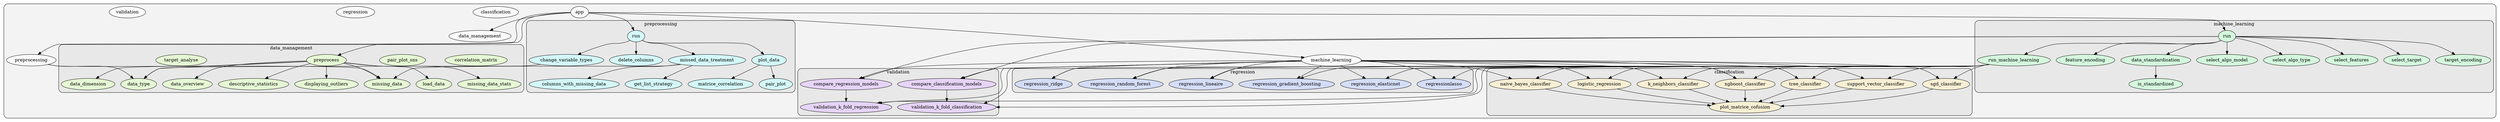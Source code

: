 digraph G {
    graph [rankdir=TB, clusterrank="local"];
    subgraph cluster_G {

        graph [style="filled,rounded",fillcolor="#80808018", label=""];
        app [label="app", style="filled", fillcolor="#ffffffb2", fontcolor="#000000", group="0"];
        classification [label="classification", style="filled", fillcolor="#ffffffb2", fontcolor="#000000", group="1"];
        data_management [label="data_management", style="filled", fillcolor="#ffffffb2", fontcolor="#000000", group="2"];
        machine_learning [label="machine_learning", style="filled", fillcolor="#ffffffb2", fontcolor="#000000", group="3"];
        preprocessing [label="preprocessing", style="filled", fillcolor="#ffffffb2", fontcolor="#000000", group="4"];
        regression [label="regression", style="filled", fillcolor="#ffffffb2", fontcolor="#000000", group="5"];
        validation [label="validation", style="filled", fillcolor="#ffffffb2", fontcolor="#000000", group="6"];
        subgraph cluster_classification {

            graph [style="filled,rounded",fillcolor="#80808018", label="classification"];
            classification__k_neighbors_classifier [label="k_neighbors_classifier", style="filled", fillcolor="#fef2ccb2", fontcolor="#000000", group="1"];
            classification__logistic_regression [label="logistic_regression", style="filled", fillcolor="#fef2ccb2", fontcolor="#000000", group="1"];
            classification__naive_bayes_classifier [label="naive_bayes_classifier", style="filled", fillcolor="#fef2ccb2", fontcolor="#000000", group="1"];
            classification__plot_matrice_cofusion [label="plot_matrice_cofusion", style="filled", fillcolor="#fef2ccb2", fontcolor="#000000", group="1"];
            classification__sgd_classifier [label="sgd_classifier", style="filled", fillcolor="#fef2ccb2", fontcolor="#000000", group="1"];
            classification__support_vector_classifier [label="support_vector_classifier", style="filled", fillcolor="#fef2ccb2", fontcolor="#000000", group="1"];
            classification__tree_classifier [label="tree_classifier", style="filled", fillcolor="#fef2ccb2", fontcolor="#000000", group="1"];
            classification__xgboost_classifier [label="xgboost_classifier", style="filled", fillcolor="#fef2ccb2", fontcolor="#000000", group="1"];
        }
        subgraph cluster_data_management {

            graph [style="filled,rounded",fillcolor="#80808018", label="data_management"];
            data_management__correlation_matrix [label="correlation_matrix", style="filled", fillcolor="#e5feccb2", fontcolor="#000000", group="2"];
            data_management__data_dimension [label="data_dimension", style="filled", fillcolor="#e5feccb2", fontcolor="#000000", group="2"];
            data_management__data_overview [label="data_overview", style="filled", fillcolor="#e5feccb2", fontcolor="#000000", group="2"];
            data_management__data_type [label="data_type", style="filled", fillcolor="#e5feccb2", fontcolor="#000000", group="2"];
            data_management__descriptive_statistics [label="descriptive_statistics", style="filled", fillcolor="#e5feccb2", fontcolor="#000000", group="2"];
            data_management__displaying_outliers [label="displaying_outliers", style="filled", fillcolor="#e5feccb2", fontcolor="#000000", group="2"];
            data_management__load_data [label="load_data", style="filled", fillcolor="#e5feccb2", fontcolor="#000000", group="2"];
            data_management__missing_data [label="missing_data", style="filled", fillcolor="#e5feccb2", fontcolor="#000000", group="2"];
            data_management__missing_data_stats [label="missing_data_stats", style="filled", fillcolor="#e5feccb2", fontcolor="#000000", group="2"];
            data_management__pair_plot_sns [label="pair_plot_sns", style="filled", fillcolor="#e5feccb2", fontcolor="#000000", group="2"];
            data_management__preprocess [label="preprocess", style="filled", fillcolor="#e5feccb2", fontcolor="#000000", group="2"];
            data_management__target_analyse [label="target_analyse", style="filled", fillcolor="#e5feccb2", fontcolor="#000000", group="2"];
        }
        subgraph cluster_machine_learning {

            graph [style="filled,rounded",fillcolor="#80808018", label="machine_learning"];
            machine_learning__data_standardisation [label="data_standardisation", style="filled", fillcolor="#ccfed8b2", fontcolor="#000000", group="3"];
            machine_learning__feature_encoding [label="feature_encoding", style="filled", fillcolor="#ccfed8b2", fontcolor="#000000", group="3"];
            machine_learning__is_standardized [label="is_standardized", style="filled", fillcolor="#ccfed8b2", fontcolor="#000000", group="3"];
            machine_learning__run [label="run", style="filled", fillcolor="#ccfed8b2", fontcolor="#000000", group="3"];
            machine_learning__run_machine_learning [label="run_machine_learning", style="filled", fillcolor="#ccfed8b2", fontcolor="#000000", group="3"];
            machine_learning__select_algo_model [label="select_algo_model", style="filled", fillcolor="#ccfed8b2", fontcolor="#000000", group="3"];
            machine_learning__select_algo_type [label="select_algo_type", style="filled", fillcolor="#ccfed8b2", fontcolor="#000000", group="3"];
            machine_learning__select_features [label="select_features", style="filled", fillcolor="#ccfed8b2", fontcolor="#000000", group="3"];
            machine_learning__select_target [label="select_target", style="filled", fillcolor="#ccfed8b2", fontcolor="#000000", group="3"];
            machine_learning__target_encoding [label="target_encoding", style="filled", fillcolor="#ccfed8b2", fontcolor="#000000", group="3"];
        }
        subgraph cluster_preprocessing {

            graph [style="filled,rounded",fillcolor="#80808018", label="preprocessing"];
            preprocessing__change_variable_types [label="change_variable_types", style="filled", fillcolor="#ccfefeb2", fontcolor="#000000", group="4"];
            preprocessing__columns_with_missing_data [label="columns_with_missing_data", style="filled", fillcolor="#ccfefeb2", fontcolor="#000000", group="4"];
            preprocessing__delete_columns [label="delete_columns", style="filled", fillcolor="#ccfefeb2", fontcolor="#000000", group="4"];
            preprocessing__get_list_strategy [label="get_list_strategy", style="filled", fillcolor="#ccfefeb2", fontcolor="#000000", group="4"];
            preprocessing__matrice_correlation [label="matrice_correlation", style="filled", fillcolor="#ccfefeb2", fontcolor="#000000", group="4"];
            preprocessing__missed_data_treatment [label="missed_data_treatment", style="filled", fillcolor="#ccfefeb2", fontcolor="#000000", group="4"];
            preprocessing__pair_plot [label="pair_plot", style="filled", fillcolor="#ccfefeb2", fontcolor="#000000", group="4"];
            preprocessing__plot_data [label="plot_data", style="filled", fillcolor="#ccfefeb2", fontcolor="#000000", group="4"];
            preprocessing__run [label="run", style="filled", fillcolor="#ccfefeb2", fontcolor="#000000", group="4"];
        }
        subgraph cluster_regression {

            graph [style="filled,rounded",fillcolor="#80808018", label="regression"];
            regression__regression_elasticnet [label="regression_elasticnet", style="filled", fillcolor="#ccd8feb2", fontcolor="#000000", group="5"];
            regression__regression_gradient_boosting [label="regression_gradient_boosting", style="filled", fillcolor="#ccd8feb2", fontcolor="#000000", group="5"];
            regression__regression_lineaire [label="regression_lineaire", style="filled", fillcolor="#ccd8feb2", fontcolor="#000000", group="5"];
            regression__regression_random_forest [label="regression_random_forest", style="filled", fillcolor="#ccd8feb2", fontcolor="#000000", group="5"];
            regression__regression_ridge [label="regression_ridge", style="filled", fillcolor="#ccd8feb2", fontcolor="#000000", group="5"];
            regression__regressionlasso [label="regressionlasso", style="filled", fillcolor="#ccd8feb2", fontcolor="#000000", group="5"];
        }
        subgraph cluster_validation {

            graph [style="filled,rounded",fillcolor="#80808018", label="validation"];
            validation__compare_classification_models [label="compare_classification_models", style="filled", fillcolor="#e5ccfeb2", fontcolor="#000000", group="6"];
            validation__compare_regression_models [label="compare_regression_models", style="filled", fillcolor="#e5ccfeb2", fontcolor="#000000", group="6"];
            validation__validation_k_fold_classification [label="validation_k_fold_classification", style="filled", fillcolor="#e5ccfeb2", fontcolor="#000000", group="6"];
            validation__validation_k_fold_regression [label="validation_k_fold_regression", style="filled", fillcolor="#e5ccfeb2", fontcolor="#000000", group="6"];
        }
    }
        classification__tree_classifier -> classification__plot_matrice_cofusion [style="solid", color="#000000"];
        classification__logistic_regression -> classification__plot_matrice_cofusion [style="solid", color="#000000"];
        classification__k_neighbors_classifier -> classification__plot_matrice_cofusion [style="solid", color="#000000"];
        classification__support_vector_classifier -> classification__plot_matrice_cofusion [style="solid", color="#000000"];
        classification__naive_bayes_classifier -> classification__plot_matrice_cofusion [style="solid", color="#000000"];
        classification__xgboost_classifier -> classification__plot_matrice_cofusion [style="solid", color="#000000"];
        classification__sgd_classifier -> classification__plot_matrice_cofusion [style="solid", color="#000000"];
        preprocessing -> data_management__data_type [style="solid", color="#000000"];
        preprocessing -> data_management__missing_data [style="solid", color="#000000"];
        preprocessing__change_variable_types -> data_management__data_type [style="solid", color="#000000"];
        preprocessing__missed_data_treatment -> data_management__missing_data [style="solid", color="#000000"];
        preprocessing__missed_data_treatment -> preprocessing__get_list_strategy [style="solid", color="#000000"];
        preprocessing__missed_data_treatment -> preprocessing__columns_with_missing_data [style="solid", color="#000000"];
        preprocessing__plot_data -> preprocessing__pair_plot [style="solid", color="#000000"];
        preprocessing__plot_data -> preprocessing__matrice_correlation [style="solid", color="#000000"];
        preprocessing__run -> preprocessing__plot_data [style="solid", color="#000000"];
        preprocessing__run -> preprocessing__missed_data_treatment [style="solid", color="#000000"];
        preprocessing__run -> preprocessing__delete_columns [style="solid", color="#000000"];
        preprocessing__run -> preprocessing__change_variable_types [style="solid", color="#000000"];
        machine_learning -> regression__regression_gradient_boosting [style="solid", color="#000000"];
        machine_learning -> validation__validation_k_fold_regression [style="solid", color="#000000"];
        machine_learning -> validation__compare_regression_models [style="solid", color="#000000"];
        machine_learning -> regression__regression_lineaire [style="solid", color="#000000"];
        machine_learning -> validation__compare_classification_models [style="solid", color="#000000"];
        machine_learning -> classification__sgd_classifier [style="solid", color="#000000"];
        machine_learning -> regression__regression_random_forest [style="solid", color="#000000"];
        machine_learning -> classification__support_vector_classifier [style="solid", color="#000000"];
        machine_learning -> validation__validation_k_fold_classification [style="solid", color="#000000"];
        machine_learning -> regression__regressionlasso [style="solid", color="#000000"];
        machine_learning -> classification__k_neighbors_classifier [style="solid", color="#000000"];
        machine_learning -> classification__logistic_regression [style="solid", color="#000000"];
        machine_learning -> regression__regression_ridge [style="solid", color="#000000"];
        machine_learning -> regression__regression_elasticnet [style="solid", color="#000000"];
        machine_learning -> classification__xgboost_classifier [style="solid", color="#000000"];
        machine_learning -> classification__tree_classifier [style="solid", color="#000000"];
        machine_learning -> classification__naive_bayes_classifier [style="solid", color="#000000"];
        machine_learning__data_standardisation -> machine_learning__is_standardized [style="solid", color="#000000"];
        machine_learning__run_machine_learning -> regression__regression_gradient_boosting [style="solid", color="#000000"];
        machine_learning__run_machine_learning -> validation__validation_k_fold_regression [style="solid", color="#000000"];
        machine_learning__run_machine_learning -> regression__regression_lineaire [style="solid", color="#000000"];
        machine_learning__run_machine_learning -> classification__sgd_classifier [style="solid", color="#000000"];
        machine_learning__run_machine_learning -> regression__regression_random_forest [style="solid", color="#000000"];
        machine_learning__run_machine_learning -> classification__support_vector_classifier [style="solid", color="#000000"];
        machine_learning__run_machine_learning -> validation__validation_k_fold_classification [style="solid", color="#000000"];
        machine_learning__run_machine_learning -> regression__regressionlasso [style="solid", color="#000000"];
        machine_learning__run_machine_learning -> classification__k_neighbors_classifier [style="solid", color="#000000"];
        machine_learning__run_machine_learning -> classification__logistic_regression [style="solid", color="#000000"];
        machine_learning__run_machine_learning -> regression__regression_ridge [style="solid", color="#000000"];
        machine_learning__run_machine_learning -> regression__regression_elasticnet [style="solid", color="#000000"];
        machine_learning__run_machine_learning -> classification__xgboost_classifier [style="solid", color="#000000"];
        machine_learning__run_machine_learning -> classification__tree_classifier [style="solid", color="#000000"];
        machine_learning__run_machine_learning -> classification__naive_bayes_classifier [style="solid", color="#000000"];
        machine_learning__run -> validation__compare_regression_models [style="solid", color="#000000"];
        machine_learning__run -> machine_learning__select_algo_type [style="solid", color="#000000"];
        machine_learning__run -> validation__compare_classification_models [style="solid", color="#000000"];
        machine_learning__run -> machine_learning__select_algo_model [style="solid", color="#000000"];
        machine_learning__run -> machine_learning__feature_encoding [style="solid", color="#000000"];
        machine_learning__run -> machine_learning__run_machine_learning [style="solid", color="#000000"];
        machine_learning__run -> machine_learning__data_standardisation [style="solid", color="#000000"];
        machine_learning__run -> machine_learning__target_encoding [style="solid", color="#000000"];
        machine_learning__run -> machine_learning__select_features [style="solid", color="#000000"];
        machine_learning__run -> machine_learning__select_target [style="solid", color="#000000"];
        app -> preprocessing [style="solid", color="#000000"];
        app -> machine_learning [style="solid", color="#000000"];
        app -> machine_learning__run [style="solid", color="#000000"];
        app -> data_management [style="solid", color="#000000"];
        app -> preprocessing__run [style="solid", color="#000000"];
        app -> data_management__preprocess [style="solid", color="#000000"];
        data_management__preprocess -> data_management__descriptive_statistics [style="solid", color="#000000"];
        data_management__preprocess -> data_management__data_type [style="solid", color="#000000"];
        data_management__preprocess -> data_management__data_overview [style="solid", color="#000000"];
        data_management__preprocess -> data_management__missing_data [style="solid", color="#000000"];
        data_management__preprocess -> data_management__missing_data_stats [style="solid", color="#000000"];
        data_management__preprocess -> data_management__displaying_outliers [style="solid", color="#000000"];
        data_management__preprocess -> data_management__data_dimension [style="solid", color="#000000"];
        data_management__preprocess -> data_management__load_data [style="solid", color="#000000"];
        validation__compare_regression_models -> validation__validation_k_fold_regression [style="solid", color="#000000"];
        validation__compare_classification_models -> validation__validation_k_fold_classification [style="solid", color="#000000"];
    }
